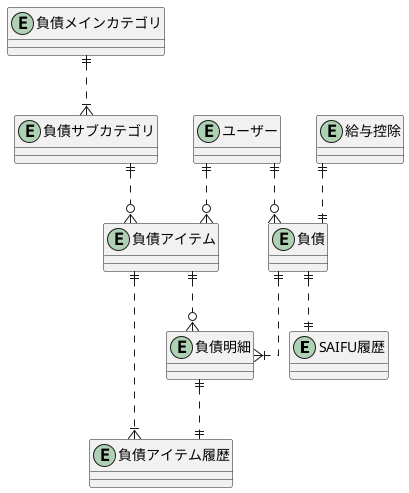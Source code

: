 @startuml ER_Concept
skinparam linetype ortho

' Entity
entity "SAIFU履歴" as saifuHistory {
}

entity "給与控除" as salaryDeduction {
}

entity "負債" as debt {
}

entity "負債明細" as debtDetail {
}

entity "負債アイテム" as debtItem {
}

entity "負債アイテム履歴" as debtItemHistory {
}

entity "負債メインカテゴリ" as debtCategoryMain {
}

entity "負債サブカテゴリ" as debtCategorySub {
}

entity "ユーザー" as user {
}

' Relation

' Debt
debtCategoryMain ||..|{debtCategorySub
debtCategorySub ||..o{debtItem
salaryDeduction ||..||debt
debt ||..|{debtDetail
debt ||..||saifuHistory
debtDetail ||..||debtItemHistory
debtItem ||..|{debtItemHistory
debtItem ||..o{debtDetail
user ||..o{debt
user ||..o{debtItem

@enduml